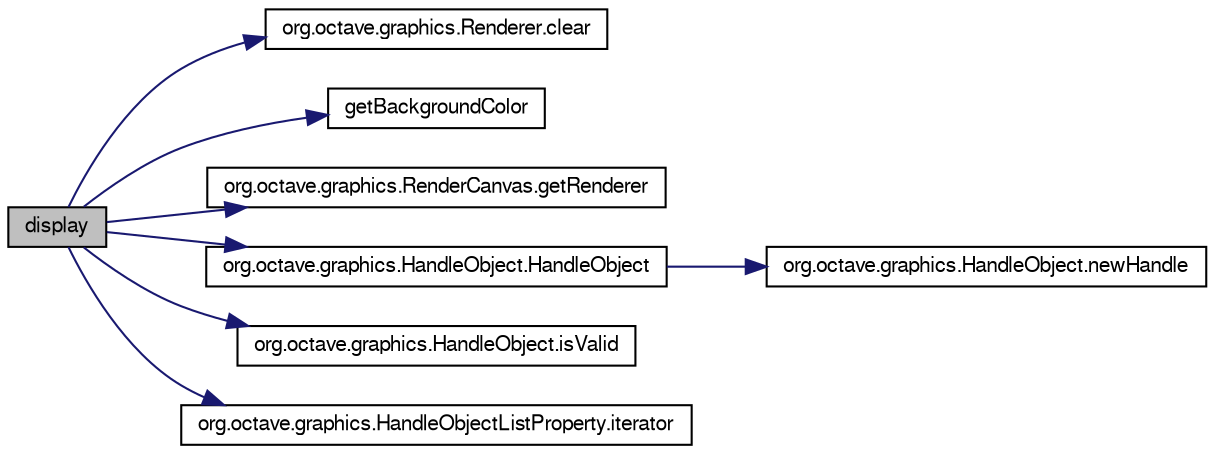 digraph G
{
  edge [fontname="FreeSans",fontsize="10",labelfontname="FreeSans",labelfontsize="10"];
  node [fontname="FreeSans",fontsize="10",shape=record];
  rankdir="LR";
  Node1 [label="display",height=0.2,width=0.4,color="black", fillcolor="grey75", style="filled" fontcolor="black"];
  Node1 -> Node2 [color="midnightblue",fontsize="10",style="solid",fontname="FreeSans"];
  Node2 [label="org.octave.graphics.Renderer.clear",height=0.2,width=0.4,color="black", fillcolor="white", style="filled",URL="$interfaceorg_1_1octave_1_1graphics_1_1_renderer.html#a79585939178ba0949328bdd9c471c7c7"];
  Node1 -> Node3 [color="midnightblue",fontsize="10",style="solid",fontname="FreeSans"];
  Node3 [label="getBackgroundColor",height=0.2,width=0.4,color="black", fillcolor="white", style="filled",URL="$classorg_1_1octave_1_1graphics_1_1_axes_container.html#a5ed01bae72158334f2f370eba25c3d66"];
  Node1 -> Node4 [color="midnightblue",fontsize="10",style="solid",fontname="FreeSans"];
  Node4 [label="org.octave.graphics.RenderCanvas.getRenderer",height=0.2,width=0.4,color="black", fillcolor="white", style="filled",URL="$interfaceorg_1_1octave_1_1graphics_1_1_render_canvas.html#aba3a21ace01d4c69f1c740b3abab362d"];
  Node1 -> Node5 [color="midnightblue",fontsize="10",style="solid",fontname="FreeSans"];
  Node5 [label="org.octave.graphics.HandleObject.HandleObject",height=0.2,width=0.4,color="black", fillcolor="white", style="filled",URL="$classorg_1_1octave_1_1graphics_1_1_handle_object.html#a2548f8d697e5762db038439e922c4687"];
  Node5 -> Node6 [color="midnightblue",fontsize="10",style="solid",fontname="FreeSans"];
  Node6 [label="org.octave.graphics.HandleObject.newHandle",height=0.2,width=0.4,color="black", fillcolor="white", style="filled",URL="$classorg_1_1octave_1_1graphics_1_1_handle_object.html#aa6f7db0703ad545a98e1eae658777da6"];
  Node1 -> Node7 [color="midnightblue",fontsize="10",style="solid",fontname="FreeSans"];
  Node7 [label="org.octave.graphics.HandleObject.isValid",height=0.2,width=0.4,color="black", fillcolor="white", style="filled",URL="$classorg_1_1octave_1_1graphics_1_1_handle_object.html#a487d5f454cff4db530ed7b5b690ec71d"];
  Node1 -> Node8 [color="midnightblue",fontsize="10",style="solid",fontname="FreeSans"];
  Node8 [label="org.octave.graphics.HandleObjectListProperty.iterator",height=0.2,width=0.4,color="black", fillcolor="white", style="filled",URL="$classorg_1_1octave_1_1graphics_1_1_handle_object_list_property.html#ab93723cfb646268e7e5a0d824c0e0c25"];
}

